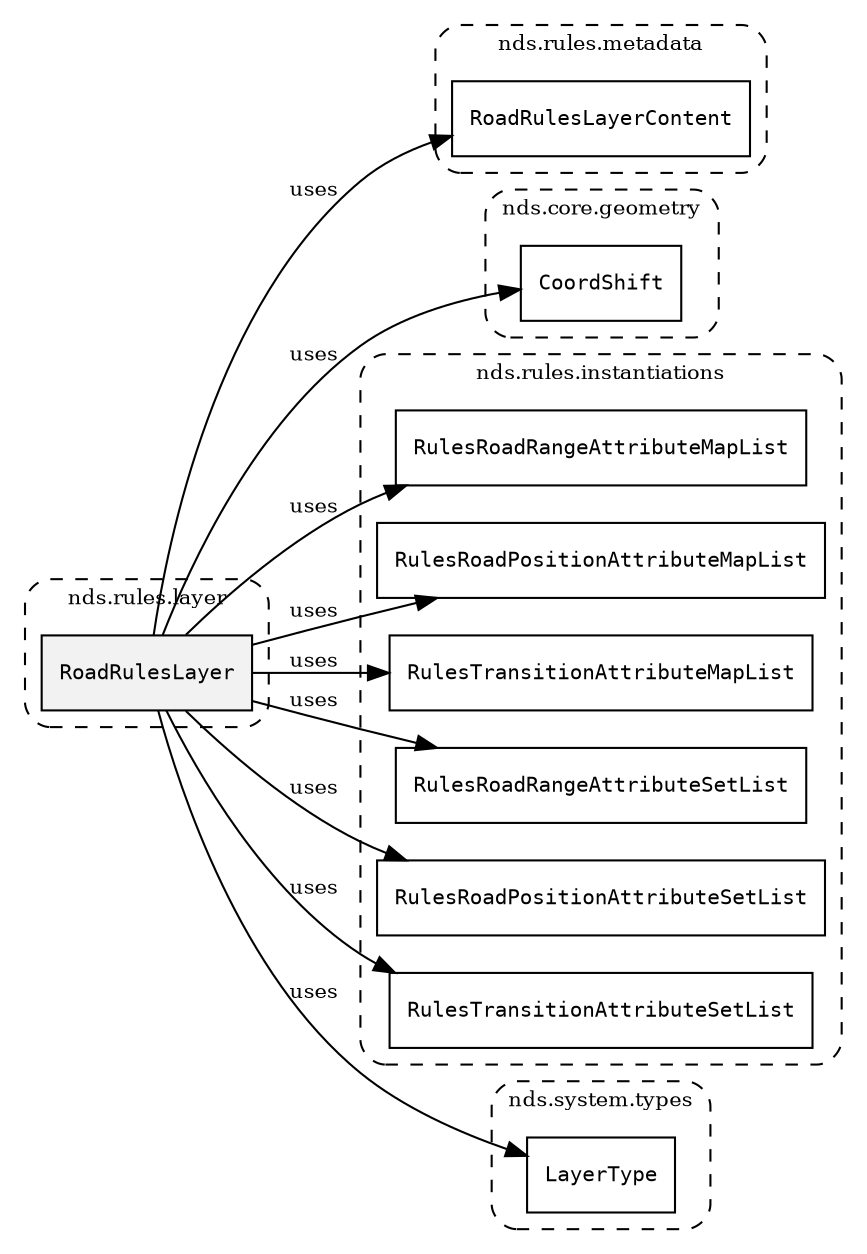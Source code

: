 /**
 * This dot file creates symbol collaboration diagram for RoadRulesLayer.
 */
digraph ZSERIO
{
    node [shape=box, fontsize=10];
    rankdir="LR";
    fontsize=10;
    tooltip="RoadRulesLayer collaboration diagram";

    subgraph "cluster_nds.rules.layer"
    {
        style="dashed, rounded";
        label="nds.rules.layer";
        tooltip="Package nds.rules.layer";
        href="../../../content/packages/nds.rules.layer.html#Package-nds-rules-layer";
        target="_parent";

        "RoadRulesLayer" [style="filled", fillcolor="#0000000D", target="_parent", label=<<font face="monospace"><table align="center" border="0" cellspacing="0" cellpadding="0"><tr><td href="../../../content/packages/nds.rules.layer.html#Structure-RoadRulesLayer" title="Structure defined in nds.rules.layer">RoadRulesLayer</td></tr></table></font>>];
    }

    subgraph "cluster_nds.rules.metadata"
    {
        style="dashed, rounded";
        label="nds.rules.metadata";
        tooltip="Package nds.rules.metadata";
        href="../../../content/packages/nds.rules.metadata.html#Package-nds-rules-metadata";
        target="_parent";

        "RoadRulesLayerContent" [target="_parent", label=<<font face="monospace"><table align="center" border="0" cellspacing="0" cellpadding="0"><tr><td href="../../../content/packages/nds.rules.metadata.html#Bitmask-RoadRulesLayerContent" title="Bitmask defined in nds.rules.metadata">RoadRulesLayerContent</td></tr></table></font>>];
    }

    subgraph "cluster_nds.core.geometry"
    {
        style="dashed, rounded";
        label="nds.core.geometry";
        tooltip="Package nds.core.geometry";
        href="../../../content/packages/nds.core.geometry.html#Package-nds-core-geometry";
        target="_parent";

        "CoordShift" [target="_parent", label=<<font face="monospace"><table align="center" border="0" cellspacing="0" cellpadding="0"><tr><td href="../../../content/packages/nds.core.geometry.html#Subtype-CoordShift" title="Subtype defined in nds.core.geometry">CoordShift</td></tr></table></font>>];
    }

    subgraph "cluster_nds.rules.instantiations"
    {
        style="dashed, rounded";
        label="nds.rules.instantiations";
        tooltip="Package nds.rules.instantiations";
        href="../../../content/packages/nds.rules.instantiations.html#Package-nds-rules-instantiations";
        target="_parent";

        "RulesRoadRangeAttributeMapList" [target="_parent", label=<<font face="monospace"><table align="center" border="0" cellspacing="0" cellpadding="0"><tr><td href="../../../content/packages/nds.rules.instantiations.html#InstantiateType-RulesRoadRangeAttributeMapList" title="InstantiateType defined in nds.rules.instantiations">RulesRoadRangeAttributeMapList</td></tr></table></font>>];
        "RulesRoadPositionAttributeMapList" [target="_parent", label=<<font face="monospace"><table align="center" border="0" cellspacing="0" cellpadding="0"><tr><td href="../../../content/packages/nds.rules.instantiations.html#InstantiateType-RulesRoadPositionAttributeMapList" title="InstantiateType defined in nds.rules.instantiations">RulesRoadPositionAttributeMapList</td></tr></table></font>>];
        "RulesTransitionAttributeMapList" [target="_parent", label=<<font face="monospace"><table align="center" border="0" cellspacing="0" cellpadding="0"><tr><td href="../../../content/packages/nds.rules.instantiations.html#InstantiateType-RulesTransitionAttributeMapList" title="InstantiateType defined in nds.rules.instantiations">RulesTransitionAttributeMapList</td></tr></table></font>>];
        "RulesRoadRangeAttributeSetList" [target="_parent", label=<<font face="monospace"><table align="center" border="0" cellspacing="0" cellpadding="0"><tr><td href="../../../content/packages/nds.rules.instantiations.html#InstantiateType-RulesRoadRangeAttributeSetList" title="InstantiateType defined in nds.rules.instantiations">RulesRoadRangeAttributeSetList</td></tr></table></font>>];
        "RulesRoadPositionAttributeSetList" [target="_parent", label=<<font face="monospace"><table align="center" border="0" cellspacing="0" cellpadding="0"><tr><td href="../../../content/packages/nds.rules.instantiations.html#InstantiateType-RulesRoadPositionAttributeSetList" title="InstantiateType defined in nds.rules.instantiations">RulesRoadPositionAttributeSetList</td></tr></table></font>>];
        "RulesTransitionAttributeSetList" [target="_parent", label=<<font face="monospace"><table align="center" border="0" cellspacing="0" cellpadding="0"><tr><td href="../../../content/packages/nds.rules.instantiations.html#InstantiateType-RulesTransitionAttributeSetList" title="InstantiateType defined in nds.rules.instantiations">RulesTransitionAttributeSetList</td></tr></table></font>>];
    }

    subgraph "cluster_nds.system.types"
    {
        style="dashed, rounded";
        label="nds.system.types";
        tooltip="Package nds.system.types";
        href="../../../content/packages/nds.system.types.html#Package-nds-system-types";
        target="_parent";

        "LayerType" [target="_parent", label=<<font face="monospace"><table align="center" border="0" cellspacing="0" cellpadding="0"><tr><td href="../../../content/packages/nds.system.types.html#Enum-LayerType" title="Enum defined in nds.system.types">LayerType</td></tr></table></font>>];
    }

    "RoadRulesLayer" -> "RoadRulesLayerContent" [label="uses", fontsize=10];
    "RoadRulesLayer" -> "CoordShift" [label="uses", fontsize=10];
    "RoadRulesLayer" -> "RulesRoadRangeAttributeMapList" [label="uses", fontsize=10];
    "RoadRulesLayer" -> "RulesRoadPositionAttributeMapList" [label="uses", fontsize=10];
    "RoadRulesLayer" -> "RulesTransitionAttributeMapList" [label="uses", fontsize=10];
    "RoadRulesLayer" -> "RulesRoadRangeAttributeSetList" [label="uses", fontsize=10];
    "RoadRulesLayer" -> "RulesRoadPositionAttributeSetList" [label="uses", fontsize=10];
    "RoadRulesLayer" -> "RulesTransitionAttributeSetList" [label="uses", fontsize=10];
    "RoadRulesLayer" -> "LayerType" [label="uses", fontsize=10];
}
